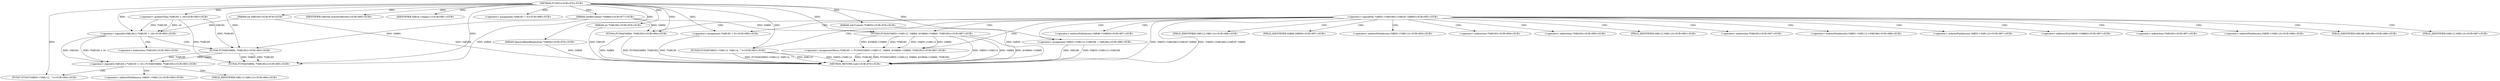 
digraph "FUN43" {  

"4748" [label = "(METHOD,FUN43)<SUB>876</SUB>" ]

"4838" [label = "(METHOD_RETURN,void)<SUB>876</SUB>" ]

"4749" [label = "(PARAM,AACContext *VAR55)<SUB>876</SUB>" ]

"4750" [label = "(PARAM,SpectralBandReplication *VAR46)<SUB>876</SUB>" ]

"4751" [label = "(PARAM,GetBitContext *VAR84)<SUB>877</SUB>" ]

"4752" [label = "(PARAM,int VAR184)<SUB>878</SUB>" ]

"4753" [label = "(PARAM,int *VAR185)<SUB>878</SUB>" ]

"4756" [label = "(IDENTIFIER,VAR184,switch(VAR184))<SUB>880</SUB>" ]

"4759" [label = "(IDENTIFIER,VAR18,&lt;empty&gt;)<SUB>881</SUB>" ]

"4829" [label = "(FUN44,FUN44(VAR84, *VAR185))<SUB>895</SUB>" ]

"4833" [label = "(&lt;operator&gt;.assignment,*VAR185 = 0)<SUB>896</SUB>" ]

"4761" [label = "(&lt;operator&gt;.logicalNot,!VAR55-&gt;VAR186[1].VAR187.VAR60)<SUB>882</SUB>" ]

"4812" [label = "(&lt;operator&gt;.logicalOr,VAR184 || *VAR185 &gt; 16 || FUN46(VAR84, *VAR185))<SUB>893</SUB>" ]

"4772" [label = "(FUN28,FUN28(VAR55-&gt;VAR112, VAR114, &quot;&quot;))<SUB>883</SUB>" ]

"4778" [label = "(FUN44,FUN44(VAR84, *VAR185))<SUB>884</SUB>" ]

"4782" [label = "(&lt;operator&gt;.assignment,*VAR185 = 0)<SUB>885</SUB>" ]

"4824" [label = "(FUN47,FUN47(VAR55-&gt;VAR112, &quot;&quot;))<SUB>894</SUB>" ]

"4788" [label = "(&lt;operator&gt;.assignmentMinus,*VAR185 -= FUN45(VAR55-&gt;VAR112, VAR84, &amp;VAR46-&gt;VAR60, *VAR185))<SUB>887</SUB>" ]

"4802" [label = "(&lt;operator&gt;.assignment,VAR55-&gt;VAR112-&gt;VAR188 = VAR189)<SUB>888</SUB>" ]

"4813" [label = "(&lt;operator&gt;.logicalOr,VAR184 || *VAR185 &gt; 16)<SUB>893</SUB>" ]

"4819" [label = "(FUN46,FUN46(VAR84, *VAR185))<SUB>893</SUB>" ]

"4815" [label = "(&lt;operator&gt;.greaterThan,*VAR185 &gt; 16)<SUB>893</SUB>" ]

"4791" [label = "(FUN45,FUN45(VAR55-&gt;VAR112, VAR84, &amp;VAR46-&gt;VAR60, *VAR185))<SUB>887</SUB>" ]

"4773" [label = "(&lt;operator&gt;.indirectFieldAccess,VAR55-&gt;VAR112)<SUB>883</SUB>" ]

"4780" [label = "(&lt;operator&gt;.indirection,*VAR185)<SUB>884</SUB>" ]

"4783" [label = "(&lt;operator&gt;.indirection,*VAR185)<SUB>885</SUB>" ]

"4821" [label = "(&lt;operator&gt;.indirection,*VAR185)<SUB>893</SUB>" ]

"4825" [label = "(&lt;operator&gt;.indirectFieldAccess,VAR55-&gt;VAR112)<SUB>894</SUB>" ]

"4775" [label = "(FIELD_IDENTIFIER,VAR112,VAR112)<SUB>883</SUB>" ]

"4789" [label = "(&lt;operator&gt;.indirection,*VAR185)<SUB>887</SUB>" ]

"4803" [label = "(&lt;operator&gt;.indirectFieldAccess,VAR55-&gt;VAR112-&gt;VAR188)<SUB>888</SUB>" ]

"4827" [label = "(FIELD_IDENTIFIER,VAR112,VAR112)<SUB>894</SUB>" ]

"4792" [label = "(&lt;operator&gt;.indirectFieldAccess,VAR55-&gt;VAR112)<SUB>887</SUB>" ]

"4796" [label = "(&lt;operator&gt;.addressOf,&amp;VAR46-&gt;VAR60)<SUB>887</SUB>" ]

"4800" [label = "(&lt;operator&gt;.indirection,*VAR185)<SUB>887</SUB>" ]

"4804" [label = "(&lt;operator&gt;.indirectFieldAccess,VAR55-&gt;VAR112)<SUB>888</SUB>" ]

"4807" [label = "(FIELD_IDENTIFIER,VAR188,VAR188)<SUB>888</SUB>" ]

"4794" [label = "(FIELD_IDENTIFIER,VAR112,VAR112)<SUB>887</SUB>" ]

"4797" [label = "(&lt;operator&gt;.indirectFieldAccess,VAR46-&gt;VAR60)<SUB>887</SUB>" ]

"4806" [label = "(FIELD_IDENTIFIER,VAR112,VAR112)<SUB>888</SUB>" ]

"4799" [label = "(FIELD_IDENTIFIER,VAR60,VAR60)<SUB>887</SUB>" ]

  "4749" -> "4838"  [ label = "DDG: VAR55"] 

  "4750" -> "4838"  [ label = "DDG: VAR46"] 

  "4752" -> "4838"  [ label = "DDG: VAR184"] 

  "4753" -> "4838"  [ label = "DDG: VAR185"] 

  "4761" -> "4838"  [ label = "DDG: VAR55-&gt;VAR186[1].VAR187.VAR60"] 

  "4761" -> "4838"  [ label = "DDG: !VAR55-&gt;VAR186[1].VAR187.VAR60"] 

  "4788" -> "4838"  [ label = "DDG: *VAR185"] 

  "4791" -> "4838"  [ label = "DDG: VAR55-&gt;VAR112"] 

  "4791" -> "4838"  [ label = "DDG: VAR84"] 

  "4791" -> "4838"  [ label = "DDG: &amp;VAR46-&gt;VAR60"] 

  "4788" -> "4838"  [ label = "DDG: FUN45(VAR55-&gt;VAR112, VAR84, &amp;VAR46-&gt;VAR60, *VAR185)"] 

  "4802" -> "4838"  [ label = "DDG: VAR55-&gt;VAR112-&gt;VAR188"] 

  "4772" -> "4838"  [ label = "DDG: VAR55-&gt;VAR112"] 

  "4772" -> "4838"  [ label = "DDG: FUN28(VAR55-&gt;VAR112, VAR114, &quot;&quot;)"] 

  "4778" -> "4838"  [ label = "DDG: VAR84"] 

  "4778" -> "4838"  [ label = "DDG: FUN44(VAR84, *VAR185)"] 

  "4782" -> "4838"  [ label = "DDG: *VAR185"] 

  "4772" -> "4838"  [ label = "DDG: VAR114"] 

  "4802" -> "4838"  [ label = "DDG: VAR189"] 

  "4748" -> "4749"  [ label = "DDG: "] 

  "4748" -> "4750"  [ label = "DDG: "] 

  "4748" -> "4751"  [ label = "DDG: "] 

  "4748" -> "4752"  [ label = "DDG: "] 

  "4748" -> "4753"  [ label = "DDG: "] 

  "4748" -> "4756"  [ label = "DDG: "] 

  "4748" -> "4759"  [ label = "DDG: "] 

  "4748" -> "4833"  [ label = "DDG: "] 

  "4751" -> "4829"  [ label = "DDG: VAR84"] 

  "4819" -> "4829"  [ label = "DDG: VAR84"] 

  "4748" -> "4829"  [ label = "DDG: "] 

  "4815" -> "4829"  [ label = "DDG: *VAR185"] 

  "4819" -> "4829"  [ label = "DDG: *VAR185"] 

  "4748" -> "4782"  [ label = "DDG: "] 

  "4813" -> "4812"  [ label = "DDG: VAR184"] 

  "4813" -> "4812"  [ label = "DDG: *VAR185 &gt; 16"] 

  "4819" -> "4812"  [ label = "DDG: VAR84"] 

  "4819" -> "4812"  [ label = "DDG: *VAR185"] 

  "4748" -> "4772"  [ label = "DDG: "] 

  "4751" -> "4778"  [ label = "DDG: VAR84"] 

  "4748" -> "4778"  [ label = "DDG: "] 

  "4791" -> "4788"  [ label = "DDG: VAR55-&gt;VAR112"] 

  "4791" -> "4788"  [ label = "DDG: VAR84"] 

  "4791" -> "4788"  [ label = "DDG: &amp;VAR46-&gt;VAR60"] 

  "4791" -> "4788"  [ label = "DDG: *VAR185"] 

  "4748" -> "4802"  [ label = "DDG: "] 

  "4752" -> "4813"  [ label = "DDG: VAR184"] 

  "4748" -> "4813"  [ label = "DDG: "] 

  "4815" -> "4813"  [ label = "DDG: *VAR185"] 

  "4815" -> "4813"  [ label = "DDG: 16"] 

  "4751" -> "4819"  [ label = "DDG: VAR84"] 

  "4748" -> "4819"  [ label = "DDG: "] 

  "4815" -> "4819"  [ label = "DDG: *VAR185"] 

  "4748" -> "4824"  [ label = "DDG: "] 

  "4748" -> "4815"  [ label = "DDG: "] 

  "4751" -> "4791"  [ label = "DDG: VAR84"] 

  "4748" -> "4791"  [ label = "DDG: "] 

  "4761" -> "4794"  [ label = "CDG: "] 

  "4761" -> "4772"  [ label = "CDG: "] 

  "4761" -> "4775"  [ label = "CDG: "] 

  "4761" -> "4807"  [ label = "CDG: "] 

  "4761" -> "4806"  [ label = "CDG: "] 

  "4761" -> "4803"  [ label = "CDG: "] 

  "4761" -> "4799"  [ label = "CDG: "] 

  "4761" -> "4789"  [ label = "CDG: "] 

  "4761" -> "4804"  [ label = "CDG: "] 

  "4761" -> "4778"  [ label = "CDG: "] 

  "4761" -> "4802"  [ label = "CDG: "] 

  "4761" -> "4792"  [ label = "CDG: "] 

  "4761" -> "4783"  [ label = "CDG: "] 

  "4761" -> "4800"  [ label = "CDG: "] 

  "4761" -> "4788"  [ label = "CDG: "] 

  "4761" -> "4791"  [ label = "CDG: "] 

  "4761" -> "4780"  [ label = "CDG: "] 

  "4761" -> "4782"  [ label = "CDG: "] 

  "4761" -> "4796"  [ label = "CDG: "] 

  "4761" -> "4773"  [ label = "CDG: "] 

  "4761" -> "4797"  [ label = "CDG: "] 

  "4812" -> "4825"  [ label = "CDG: "] 

  "4812" -> "4824"  [ label = "CDG: "] 

  "4812" -> "4827"  [ label = "CDG: "] 

  "4813" -> "4819"  [ label = "CDG: "] 

  "4813" -> "4821"  [ label = "CDG: "] 

}